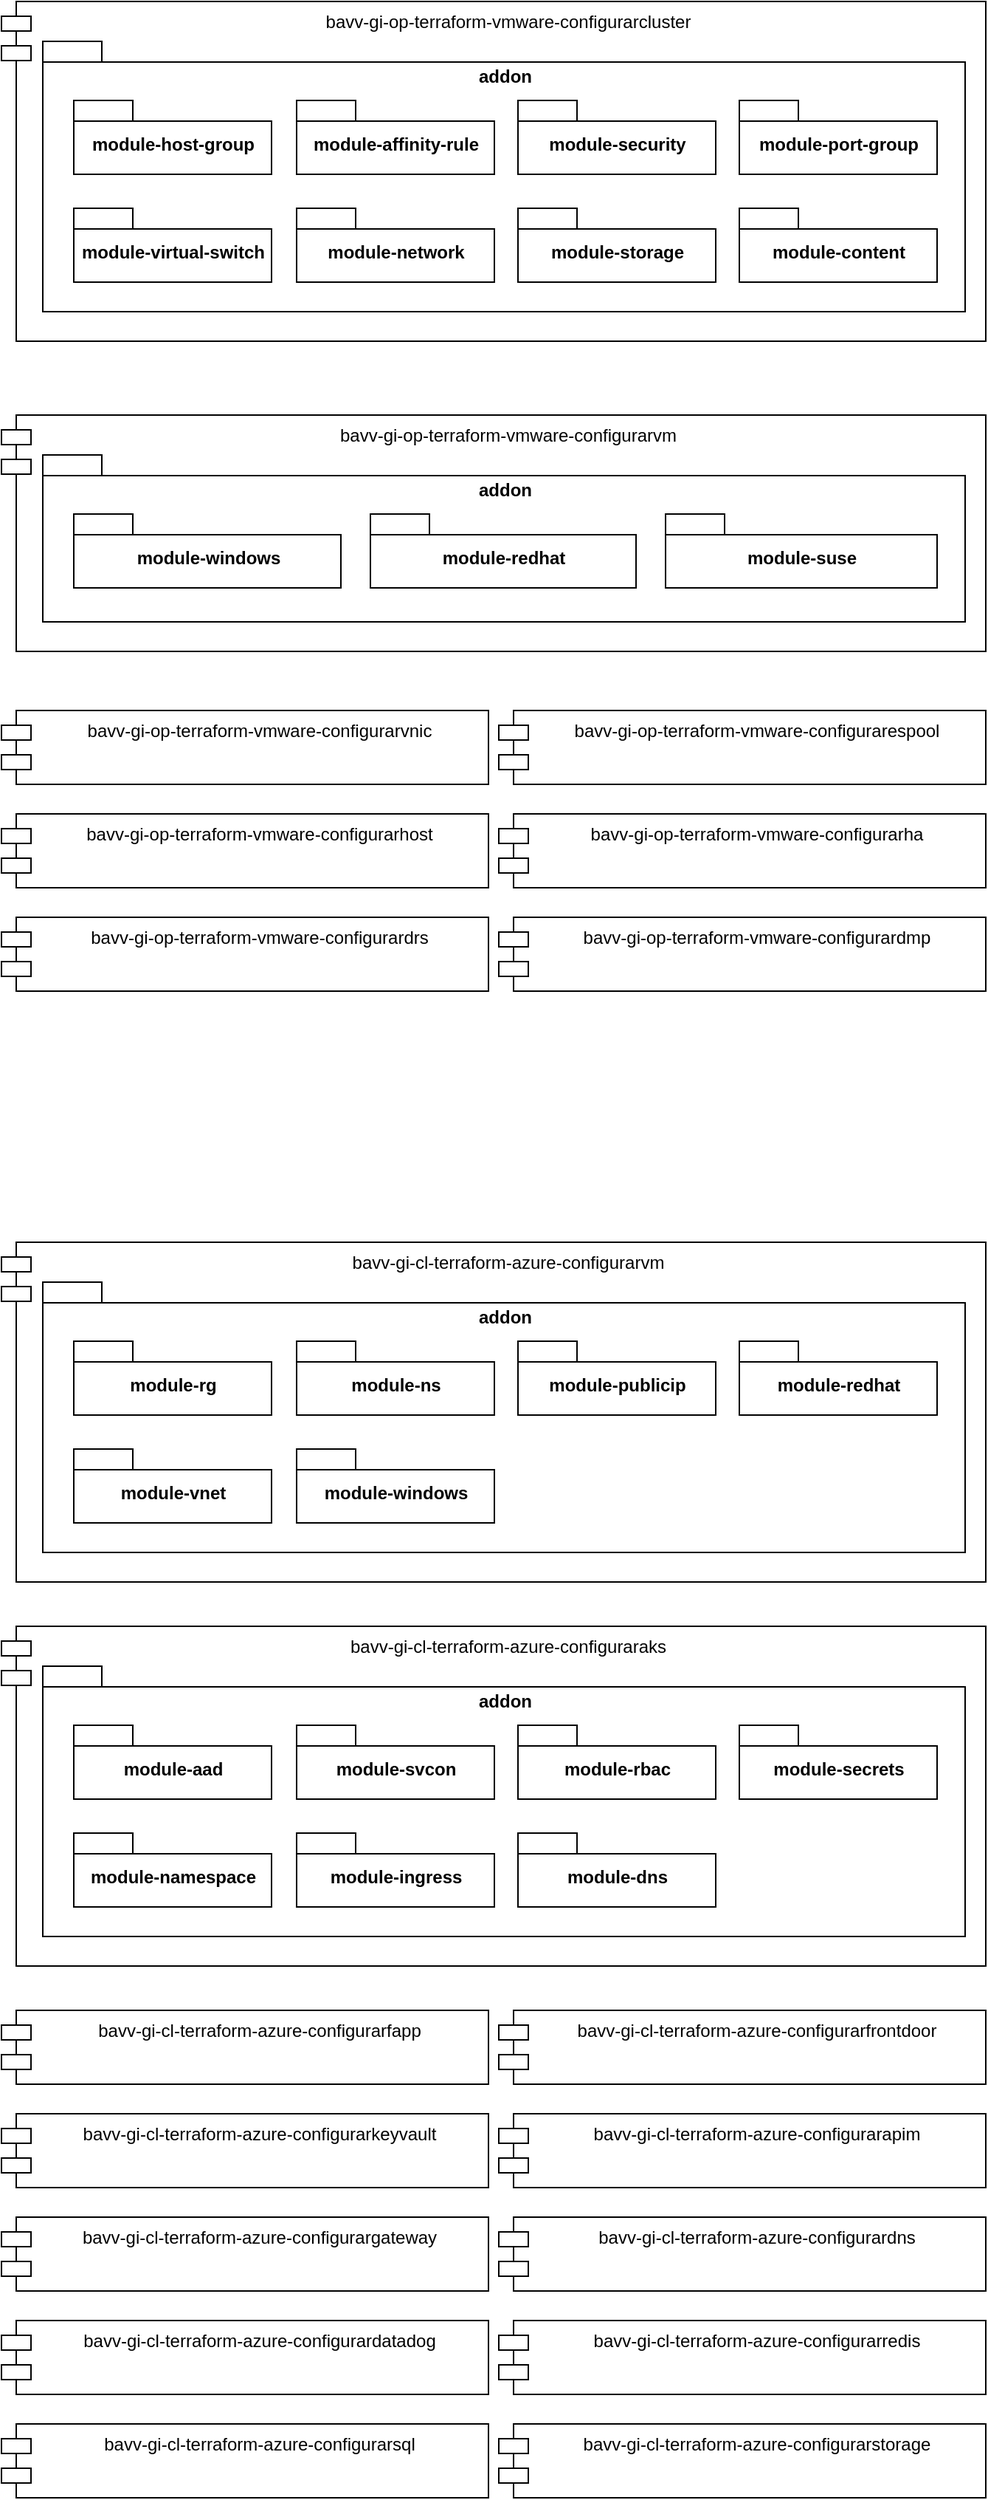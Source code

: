 <mxfile version="20.8.20" type="github">
  <diagram name="Page-1" id="5f0bae14-7c28-e335-631c-24af17079c00">
    <mxGraphModel dx="794" dy="509" grid="1" gridSize="10" guides="1" tooltips="1" connect="1" arrows="1" fold="1" page="1" pageScale="1" pageWidth="1100" pageHeight="850" background="none" math="0" shadow="0">
      <root>
        <mxCell id="0" />
        <mxCell id="1" parent="0" />
        <mxCell id="BwKcDBISeO8rM-5g9kwS-1" value="bavv-gi-op-terraform-vmware-configurarcluster" style="shape=module;align=left;spacingLeft=20;align=center;verticalAlign=top;" parent="1" vertex="1">
          <mxGeometry x="150" y="40" width="667" height="230" as="geometry" />
        </mxCell>
        <mxCell id="awrq8H0JJblZVTlvvqXh-1" value="addon" style="shape=folder;fontStyle=1;spacingTop=10;tabWidth=40;tabHeight=14;tabPosition=left;html=1;verticalAlign=top;" vertex="1" parent="1">
          <mxGeometry x="178" y="67" width="625" height="183" as="geometry" />
        </mxCell>
        <mxCell id="awrq8H0JJblZVTlvvqXh-2" value="module-host-group" style="shape=folder;fontStyle=1;spacingTop=10;tabWidth=40;tabHeight=14;tabPosition=left;html=1;" vertex="1" parent="1">
          <mxGeometry x="199" y="107" width="134" height="50" as="geometry" />
        </mxCell>
        <mxCell id="awrq8H0JJblZVTlvvqXh-4" value="module-affinity-rule" style="shape=folder;fontStyle=1;spacingTop=10;tabWidth=40;tabHeight=14;tabPosition=left;html=1;" vertex="1" parent="1">
          <mxGeometry x="350" y="107" width="134" height="50" as="geometry" />
        </mxCell>
        <mxCell id="awrq8H0JJblZVTlvvqXh-5" value="module-security" style="shape=folder;fontStyle=1;spacingTop=10;tabWidth=40;tabHeight=14;tabPosition=left;html=1;" vertex="1" parent="1">
          <mxGeometry x="500" y="107" width="134" height="50" as="geometry" />
        </mxCell>
        <mxCell id="awrq8H0JJblZVTlvvqXh-6" value="module-port-group" style="shape=folder;fontStyle=1;spacingTop=10;tabWidth=40;tabHeight=14;tabPosition=left;html=1;" vertex="1" parent="1">
          <mxGeometry x="650" y="107" width="134" height="50" as="geometry" />
        </mxCell>
        <mxCell id="awrq8H0JJblZVTlvvqXh-7" value="module-virtual-switch" style="shape=folder;fontStyle=1;spacingTop=10;tabWidth=40;tabHeight=14;tabPosition=left;html=1;" vertex="1" parent="1">
          <mxGeometry x="199" y="180" width="134" height="50" as="geometry" />
        </mxCell>
        <mxCell id="awrq8H0JJblZVTlvvqXh-8" value="module-network" style="shape=folder;fontStyle=1;spacingTop=10;tabWidth=40;tabHeight=14;tabPosition=left;html=1;" vertex="1" parent="1">
          <mxGeometry x="350" y="180" width="134" height="50" as="geometry" />
        </mxCell>
        <mxCell id="awrq8H0JJblZVTlvvqXh-9" value="module-storage" style="shape=folder;fontStyle=1;spacingTop=10;tabWidth=40;tabHeight=14;tabPosition=left;html=1;" vertex="1" parent="1">
          <mxGeometry x="500" y="180" width="134" height="50" as="geometry" />
        </mxCell>
        <mxCell id="awrq8H0JJblZVTlvvqXh-10" value="module-content" style="shape=folder;fontStyle=1;spacingTop=10;tabWidth=40;tabHeight=14;tabPosition=left;html=1;" vertex="1" parent="1">
          <mxGeometry x="650" y="180" width="134" height="50" as="geometry" />
        </mxCell>
        <mxCell id="awrq8H0JJblZVTlvvqXh-11" value="bavv-gi-op-terraform-vmware-configurarvm" style="shape=module;align=left;spacingLeft=20;align=center;verticalAlign=top;" vertex="1" parent="1">
          <mxGeometry x="150" y="320" width="667" height="160" as="geometry" />
        </mxCell>
        <mxCell id="awrq8H0JJblZVTlvvqXh-12" value="addon" style="shape=folder;fontStyle=1;spacingTop=10;tabWidth=40;tabHeight=14;tabPosition=left;html=1;verticalAlign=top;" vertex="1" parent="1">
          <mxGeometry x="178" y="347" width="625" height="113" as="geometry" />
        </mxCell>
        <mxCell id="awrq8H0JJblZVTlvvqXh-13" value="module-windows" style="shape=folder;fontStyle=1;spacingTop=10;tabWidth=40;tabHeight=14;tabPosition=left;html=1;" vertex="1" parent="1">
          <mxGeometry x="199" y="387" width="181" height="50" as="geometry" />
        </mxCell>
        <mxCell id="awrq8H0JJblZVTlvvqXh-14" value="module-redhat" style="shape=folder;fontStyle=1;spacingTop=10;tabWidth=40;tabHeight=14;tabPosition=left;html=1;" vertex="1" parent="1">
          <mxGeometry x="400" y="387" width="180" height="50" as="geometry" />
        </mxCell>
        <mxCell id="awrq8H0JJblZVTlvvqXh-15" value="module-suse" style="shape=folder;fontStyle=1;spacingTop=10;tabWidth=40;tabHeight=14;tabPosition=left;html=1;" vertex="1" parent="1">
          <mxGeometry x="600" y="387" width="184" height="50" as="geometry" />
        </mxCell>
        <mxCell id="awrq8H0JJblZVTlvvqXh-22" value="bavv-gi-op-terraform-vmware-configurarvnic" style="shape=module;align=left;spacingLeft=20;align=center;verticalAlign=top;" vertex="1" parent="1">
          <mxGeometry x="150" y="520" width="330" height="50" as="geometry" />
        </mxCell>
        <mxCell id="awrq8H0JJblZVTlvvqXh-23" value="bavv-gi-op-terraform-vmware-configurarespool" style="shape=module;align=left;spacingLeft=20;align=center;verticalAlign=top;" vertex="1" parent="1">
          <mxGeometry x="487" y="520" width="330" height="50" as="geometry" />
        </mxCell>
        <mxCell id="awrq8H0JJblZVTlvvqXh-24" value="bavv-gi-op-terraform-vmware-configurarhost" style="shape=module;align=left;spacingLeft=20;align=center;verticalAlign=top;" vertex="1" parent="1">
          <mxGeometry x="150" y="590" width="330" height="50" as="geometry" />
        </mxCell>
        <mxCell id="awrq8H0JJblZVTlvvqXh-25" value="bavv-gi-op-terraform-vmware-configurarha" style="shape=module;align=left;spacingLeft=20;align=center;verticalAlign=top;" vertex="1" parent="1">
          <mxGeometry x="487" y="590" width="330" height="50" as="geometry" />
        </mxCell>
        <mxCell id="awrq8H0JJblZVTlvvqXh-26" value="bavv-gi-op-terraform-vmware-configurardrs" style="shape=module;align=left;spacingLeft=20;align=center;verticalAlign=top;" vertex="1" parent="1">
          <mxGeometry x="150" y="660" width="330" height="50" as="geometry" />
        </mxCell>
        <mxCell id="awrq8H0JJblZVTlvvqXh-27" value="bavv-gi-op-terraform-vmware-configurardmp" style="shape=module;align=left;spacingLeft=20;align=center;verticalAlign=top;" vertex="1" parent="1">
          <mxGeometry x="487" y="660" width="330" height="50" as="geometry" />
        </mxCell>
        <mxCell id="awrq8H0JJblZVTlvvqXh-29" value="bavv-gi-cl-terraform-azure-configurarvm" style="shape=module;align=left;spacingLeft=20;align=center;verticalAlign=top;" vertex="1" parent="1">
          <mxGeometry x="150" y="880" width="667" height="230" as="geometry" />
        </mxCell>
        <mxCell id="awrq8H0JJblZVTlvvqXh-30" value="addon" style="shape=folder;fontStyle=1;spacingTop=10;tabWidth=40;tabHeight=14;tabPosition=left;html=1;verticalAlign=top;" vertex="1" parent="1">
          <mxGeometry x="178" y="907" width="625" height="183" as="geometry" />
        </mxCell>
        <mxCell id="awrq8H0JJblZVTlvvqXh-31" value="module-rg" style="shape=folder;fontStyle=1;spacingTop=10;tabWidth=40;tabHeight=14;tabPosition=left;html=1;" vertex="1" parent="1">
          <mxGeometry x="199" y="947" width="134" height="50" as="geometry" />
        </mxCell>
        <mxCell id="awrq8H0JJblZVTlvvqXh-32" value="module-ns" style="shape=folder;fontStyle=1;spacingTop=10;tabWidth=40;tabHeight=14;tabPosition=left;html=1;" vertex="1" parent="1">
          <mxGeometry x="350" y="947" width="134" height="50" as="geometry" />
        </mxCell>
        <mxCell id="awrq8H0JJblZVTlvvqXh-33" value="module-publicip" style="shape=folder;fontStyle=1;spacingTop=10;tabWidth=40;tabHeight=14;tabPosition=left;html=1;" vertex="1" parent="1">
          <mxGeometry x="500" y="947" width="134" height="50" as="geometry" />
        </mxCell>
        <mxCell id="awrq8H0JJblZVTlvvqXh-34" value="module-redhat" style="shape=folder;fontStyle=1;spacingTop=10;tabWidth=40;tabHeight=14;tabPosition=left;html=1;" vertex="1" parent="1">
          <mxGeometry x="650" y="947" width="134" height="50" as="geometry" />
        </mxCell>
        <mxCell id="awrq8H0JJblZVTlvvqXh-35" value="module-vnet" style="shape=folder;fontStyle=1;spacingTop=10;tabWidth=40;tabHeight=14;tabPosition=left;html=1;" vertex="1" parent="1">
          <mxGeometry x="199" y="1020" width="134" height="50" as="geometry" />
        </mxCell>
        <mxCell id="awrq8H0JJblZVTlvvqXh-36" value="module-windows" style="shape=folder;fontStyle=1;spacingTop=10;tabWidth=40;tabHeight=14;tabPosition=left;html=1;" vertex="1" parent="1">
          <mxGeometry x="350" y="1020" width="134" height="50" as="geometry" />
        </mxCell>
        <mxCell id="awrq8H0JJblZVTlvvqXh-39" value="bavv-gi-cl-terraform-azure-configuraraks" style="shape=module;align=left;spacingLeft=20;align=center;verticalAlign=top;" vertex="1" parent="1">
          <mxGeometry x="150" y="1140" width="667" height="230" as="geometry" />
        </mxCell>
        <mxCell id="awrq8H0JJblZVTlvvqXh-40" value="addon" style="shape=folder;fontStyle=1;spacingTop=10;tabWidth=40;tabHeight=14;tabPosition=left;html=1;verticalAlign=top;" vertex="1" parent="1">
          <mxGeometry x="178" y="1167" width="625" height="183" as="geometry" />
        </mxCell>
        <mxCell id="awrq8H0JJblZVTlvvqXh-41" value="module-aad" style="shape=folder;fontStyle=1;spacingTop=10;tabWidth=40;tabHeight=14;tabPosition=left;html=1;" vertex="1" parent="1">
          <mxGeometry x="199" y="1207" width="134" height="50" as="geometry" />
        </mxCell>
        <mxCell id="awrq8H0JJblZVTlvvqXh-42" value="module-svcon" style="shape=folder;fontStyle=1;spacingTop=10;tabWidth=40;tabHeight=14;tabPosition=left;html=1;" vertex="1" parent="1">
          <mxGeometry x="350" y="1207" width="134" height="50" as="geometry" />
        </mxCell>
        <mxCell id="awrq8H0JJblZVTlvvqXh-43" value="module-rbac" style="shape=folder;fontStyle=1;spacingTop=10;tabWidth=40;tabHeight=14;tabPosition=left;html=1;" vertex="1" parent="1">
          <mxGeometry x="500" y="1207" width="134" height="50" as="geometry" />
        </mxCell>
        <mxCell id="awrq8H0JJblZVTlvvqXh-44" value="module-secrets" style="shape=folder;fontStyle=1;spacingTop=10;tabWidth=40;tabHeight=14;tabPosition=left;html=1;" vertex="1" parent="1">
          <mxGeometry x="650" y="1207" width="134" height="50" as="geometry" />
        </mxCell>
        <mxCell id="awrq8H0JJblZVTlvvqXh-45" value="module-namespace" style="shape=folder;fontStyle=1;spacingTop=10;tabWidth=40;tabHeight=14;tabPosition=left;html=1;" vertex="1" parent="1">
          <mxGeometry x="199" y="1280" width="134" height="50" as="geometry" />
        </mxCell>
        <mxCell id="awrq8H0JJblZVTlvvqXh-46" value="module-ingress" style="shape=folder;fontStyle=1;spacingTop=10;tabWidth=40;tabHeight=14;tabPosition=left;html=1;" vertex="1" parent="1">
          <mxGeometry x="350" y="1280" width="134" height="50" as="geometry" />
        </mxCell>
        <mxCell id="awrq8H0JJblZVTlvvqXh-47" value="module-dns" style="shape=folder;fontStyle=1;spacingTop=10;tabWidth=40;tabHeight=14;tabPosition=left;html=1;" vertex="1" parent="1">
          <mxGeometry x="500" y="1280" width="134" height="50" as="geometry" />
        </mxCell>
        <mxCell id="awrq8H0JJblZVTlvvqXh-48" value="bavv-gi-cl-terraform-azure-configurarfapp" style="shape=module;align=left;spacingLeft=20;align=center;verticalAlign=top;" vertex="1" parent="1">
          <mxGeometry x="150" y="1400" width="330" height="50" as="geometry" />
        </mxCell>
        <mxCell id="awrq8H0JJblZVTlvvqXh-49" value="bavv-gi-cl-terraform-azure-configurarfrontdoor" style="shape=module;align=left;spacingLeft=20;align=center;verticalAlign=top;" vertex="1" parent="1">
          <mxGeometry x="487" y="1400" width="330" height="50" as="geometry" />
        </mxCell>
        <mxCell id="awrq8H0JJblZVTlvvqXh-50" value="bavv-gi-cl-terraform-azure-configurarkeyvault" style="shape=module;align=left;spacingLeft=20;align=center;verticalAlign=top;" vertex="1" parent="1">
          <mxGeometry x="150" y="1470" width="330" height="50" as="geometry" />
        </mxCell>
        <mxCell id="awrq8H0JJblZVTlvvqXh-51" value="bavv-gi-cl-terraform-azure-configurarapim" style="shape=module;align=left;spacingLeft=20;align=center;verticalAlign=top;" vertex="1" parent="1">
          <mxGeometry x="487" y="1470" width="330" height="50" as="geometry" />
        </mxCell>
        <mxCell id="awrq8H0JJblZVTlvvqXh-52" value="bavv-gi-cl-terraform-azure-configurargateway" style="shape=module;align=left;spacingLeft=20;align=center;verticalAlign=top;" vertex="1" parent="1">
          <mxGeometry x="150" y="1540" width="330" height="50" as="geometry" />
        </mxCell>
        <mxCell id="awrq8H0JJblZVTlvvqXh-53" value="bavv-gi-cl-terraform-azure-configurardns" style="shape=module;align=left;spacingLeft=20;align=center;verticalAlign=top;" vertex="1" parent="1">
          <mxGeometry x="487" y="1540" width="330" height="50" as="geometry" />
        </mxCell>
        <mxCell id="awrq8H0JJblZVTlvvqXh-54" value="bavv-gi-cl-terraform-azure-configurardatadog" style="shape=module;align=left;spacingLeft=20;align=center;verticalAlign=top;" vertex="1" parent="1">
          <mxGeometry x="150" y="1610" width="330" height="50" as="geometry" />
        </mxCell>
        <mxCell id="awrq8H0JJblZVTlvvqXh-55" value="bavv-gi-cl-terraform-azure-configurarredis" style="shape=module;align=left;spacingLeft=20;align=center;verticalAlign=top;" vertex="1" parent="1">
          <mxGeometry x="487" y="1610" width="330" height="50" as="geometry" />
        </mxCell>
        <mxCell id="awrq8H0JJblZVTlvvqXh-56" value="bavv-gi-cl-terraform-azure-configurarsql" style="shape=module;align=left;spacingLeft=20;align=center;verticalAlign=top;" vertex="1" parent="1">
          <mxGeometry x="150" y="1680" width="330" height="50" as="geometry" />
        </mxCell>
        <mxCell id="awrq8H0JJblZVTlvvqXh-57" value="bavv-gi-cl-terraform-azure-configurarstorage" style="shape=module;align=left;spacingLeft=20;align=center;verticalAlign=top;" vertex="1" parent="1">
          <mxGeometry x="487" y="1680" width="330" height="50" as="geometry" />
        </mxCell>
      </root>
    </mxGraphModel>
  </diagram>
</mxfile>
